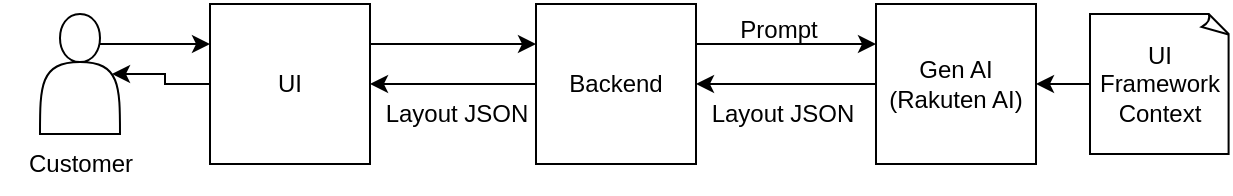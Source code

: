 <mxfile version="24.7.8">
  <diagram name="Page-1" id="JcwSnk18Nro1wtesEwcW">
    <mxGraphModel dx="724" dy="360" grid="1" gridSize="10" guides="1" tooltips="1" connect="1" arrows="1" fold="1" page="1" pageScale="1" pageWidth="850" pageHeight="1100" math="0" shadow="0">
      <root>
        <mxCell id="0" />
        <mxCell id="1" parent="0" />
        <mxCell id="7HebE7VQiL7tRIc1oUi--8" style="edgeStyle=orthogonalEdgeStyle;rounded=0;orthogonalLoop=1;jettySize=auto;html=1;exitX=0.75;exitY=0.25;exitDx=0;exitDy=0;exitPerimeter=0;entryX=0;entryY=0.25;entryDx=0;entryDy=0;" edge="1" parent="1" source="7HebE7VQiL7tRIc1oUi--1" target="7HebE7VQiL7tRIc1oUi--3">
          <mxGeometry relative="1" as="geometry" />
        </mxCell>
        <mxCell id="7HebE7VQiL7tRIc1oUi--1" value="" style="shape=actor;whiteSpace=wrap;html=1;" vertex="1" parent="1">
          <mxGeometry x="32" y="145" width="40" height="60" as="geometry" />
        </mxCell>
        <mxCell id="7HebE7VQiL7tRIc1oUi--9" style="edgeStyle=orthogonalEdgeStyle;rounded=0;orthogonalLoop=1;jettySize=auto;html=1;exitX=1;exitY=0.25;exitDx=0;exitDy=0;entryX=0;entryY=0.25;entryDx=0;entryDy=0;" edge="1" parent="1" source="7HebE7VQiL7tRIc1oUi--3" target="7HebE7VQiL7tRIc1oUi--4">
          <mxGeometry relative="1" as="geometry" />
        </mxCell>
        <mxCell id="7HebE7VQiL7tRIc1oUi--3" value="UI" style="whiteSpace=wrap;html=1;aspect=fixed;" vertex="1" parent="1">
          <mxGeometry x="117" y="140" width="80" height="80" as="geometry" />
        </mxCell>
        <mxCell id="7HebE7VQiL7tRIc1oUi--10" style="edgeStyle=orthogonalEdgeStyle;rounded=0;orthogonalLoop=1;jettySize=auto;html=1;exitX=1;exitY=0.25;exitDx=0;exitDy=0;entryX=0;entryY=0.25;entryDx=0;entryDy=0;" edge="1" parent="1" source="7HebE7VQiL7tRIc1oUi--4" target="7HebE7VQiL7tRIc1oUi--5">
          <mxGeometry relative="1" as="geometry" />
        </mxCell>
        <mxCell id="7HebE7VQiL7tRIc1oUi--12" style="edgeStyle=orthogonalEdgeStyle;rounded=0;orthogonalLoop=1;jettySize=auto;html=1;exitX=0;exitY=0.5;exitDx=0;exitDy=0;entryX=1;entryY=0.5;entryDx=0;entryDy=0;" edge="1" parent="1" source="7HebE7VQiL7tRIc1oUi--4" target="7HebE7VQiL7tRIc1oUi--3">
          <mxGeometry relative="1" as="geometry" />
        </mxCell>
        <mxCell id="7HebE7VQiL7tRIc1oUi--4" value="Backend" style="whiteSpace=wrap;html=1;aspect=fixed;" vertex="1" parent="1">
          <mxGeometry x="280" y="140" width="80" height="80" as="geometry" />
        </mxCell>
        <mxCell id="7HebE7VQiL7tRIc1oUi--11" style="edgeStyle=orthogonalEdgeStyle;rounded=0;orthogonalLoop=1;jettySize=auto;html=1;exitX=0;exitY=0.5;exitDx=0;exitDy=0;entryX=1;entryY=0.5;entryDx=0;entryDy=0;" edge="1" parent="1" source="7HebE7VQiL7tRIc1oUi--5" target="7HebE7VQiL7tRIc1oUi--4">
          <mxGeometry relative="1" as="geometry" />
        </mxCell>
        <mxCell id="7HebE7VQiL7tRIc1oUi--5" value="Gen AI&lt;div&gt;(Rakuten AI)&lt;/div&gt;" style="whiteSpace=wrap;html=1;aspect=fixed;" vertex="1" parent="1">
          <mxGeometry x="450" y="140" width="80" height="80" as="geometry" />
        </mxCell>
        <mxCell id="7HebE7VQiL7tRIc1oUi--7" style="edgeStyle=orthogonalEdgeStyle;rounded=0;orthogonalLoop=1;jettySize=auto;html=1;entryX=1;entryY=0.5;entryDx=0;entryDy=0;" edge="1" parent="1" source="7HebE7VQiL7tRIc1oUi--6" target="7HebE7VQiL7tRIc1oUi--5">
          <mxGeometry relative="1" as="geometry" />
        </mxCell>
        <mxCell id="7HebE7VQiL7tRIc1oUi--6" value="UI Framework Context" style="whiteSpace=wrap;html=1;shape=mxgraph.basic.document" vertex="1" parent="1">
          <mxGeometry x="557" y="145" width="70" height="70" as="geometry" />
        </mxCell>
        <mxCell id="7HebE7VQiL7tRIc1oUi--13" style="edgeStyle=orthogonalEdgeStyle;rounded=0;orthogonalLoop=1;jettySize=auto;html=1;exitX=0;exitY=0.5;exitDx=0;exitDy=0;entryX=0.9;entryY=0.5;entryDx=0;entryDy=0;entryPerimeter=0;" edge="1" parent="1" source="7HebE7VQiL7tRIc1oUi--3" target="7HebE7VQiL7tRIc1oUi--1">
          <mxGeometry relative="1" as="geometry" />
        </mxCell>
        <mxCell id="7HebE7VQiL7tRIc1oUi--14" value="Prompt" style="text;html=1;align=center;verticalAlign=middle;resizable=0;points=[];autosize=1;strokeColor=none;fillColor=none;" vertex="1" parent="1">
          <mxGeometry x="371" y="138" width="60" height="30" as="geometry" />
        </mxCell>
        <mxCell id="7HebE7VQiL7tRIc1oUi--15" value="Layout JSON" style="text;html=1;align=center;verticalAlign=middle;resizable=0;points=[];autosize=1;strokeColor=none;fillColor=none;" vertex="1" parent="1">
          <mxGeometry x="358" y="180" width="90" height="30" as="geometry" />
        </mxCell>
        <mxCell id="7HebE7VQiL7tRIc1oUi--16" value="Layout JSON" style="text;html=1;align=center;verticalAlign=middle;resizable=0;points=[];autosize=1;strokeColor=none;fillColor=none;" vertex="1" parent="1">
          <mxGeometry x="195" y="180" width="90" height="30" as="geometry" />
        </mxCell>
        <mxCell id="7HebE7VQiL7tRIc1oUi--17" value="Customer" style="text;html=1;align=center;verticalAlign=middle;resizable=0;points=[];autosize=1;strokeColor=none;fillColor=none;" vertex="1" parent="1">
          <mxGeometry x="12" y="205" width="80" height="30" as="geometry" />
        </mxCell>
      </root>
    </mxGraphModel>
  </diagram>
</mxfile>
